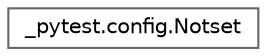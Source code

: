 digraph "Graphical Class Hierarchy"
{
 // LATEX_PDF_SIZE
  bgcolor="transparent";
  edge [fontname=Helvetica,fontsize=10,labelfontname=Helvetica,labelfontsize=10];
  node [fontname=Helvetica,fontsize=10,shape=box,height=0.2,width=0.4];
  rankdir="LR";
  Node0 [id="Node000000",label="_pytest.config.Notset",height=0.2,width=0.4,color="grey40", fillcolor="white", style="filled",URL="$class__pytest_1_1config_1_1_notset.html",tooltip=" "];
}
